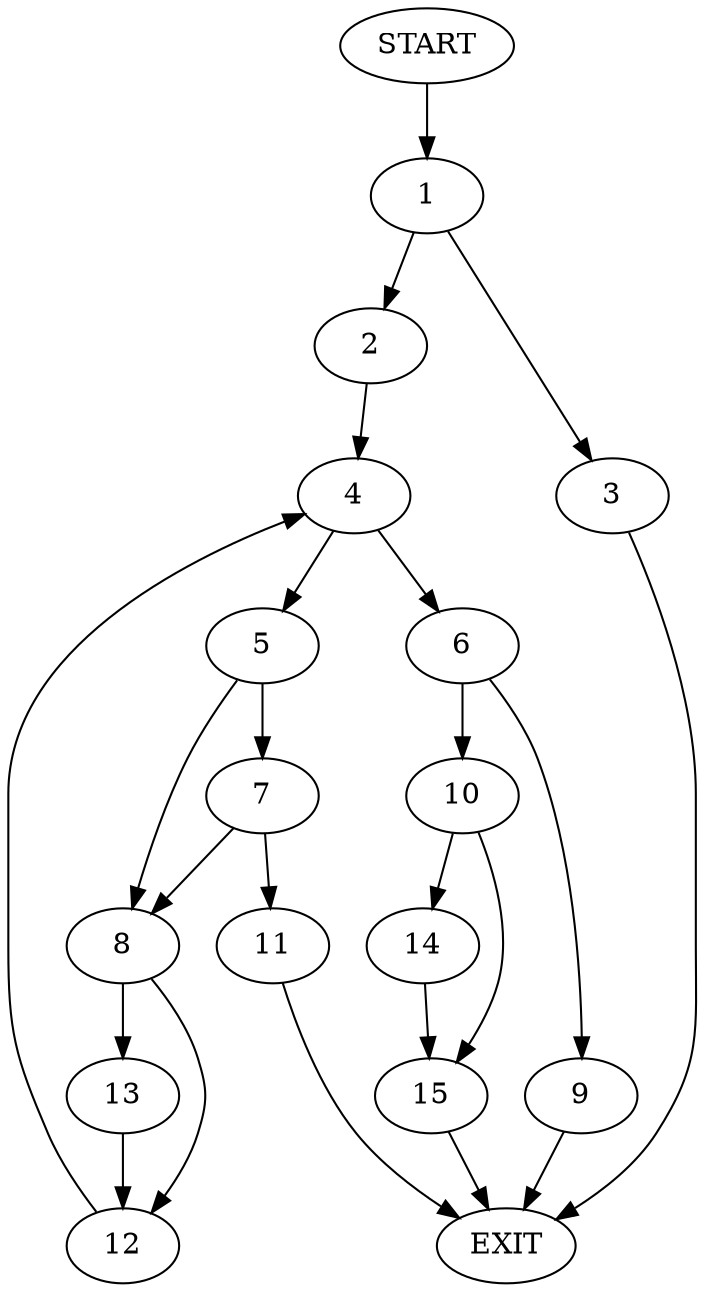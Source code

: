 digraph {
0 [label="START"]
16 [label="EXIT"]
0 -> 1
1 -> 2
1 -> 3
3 -> 16
2 -> 4
4 -> 5
4 -> 6
5 -> 7
5 -> 8
6 -> 9
6 -> 10
7 -> 11
7 -> 8
8 -> 12
8 -> 13
11 -> 16
13 -> 12
12 -> 4
9 -> 16
10 -> 14
10 -> 15
15 -> 16
14 -> 15
}
